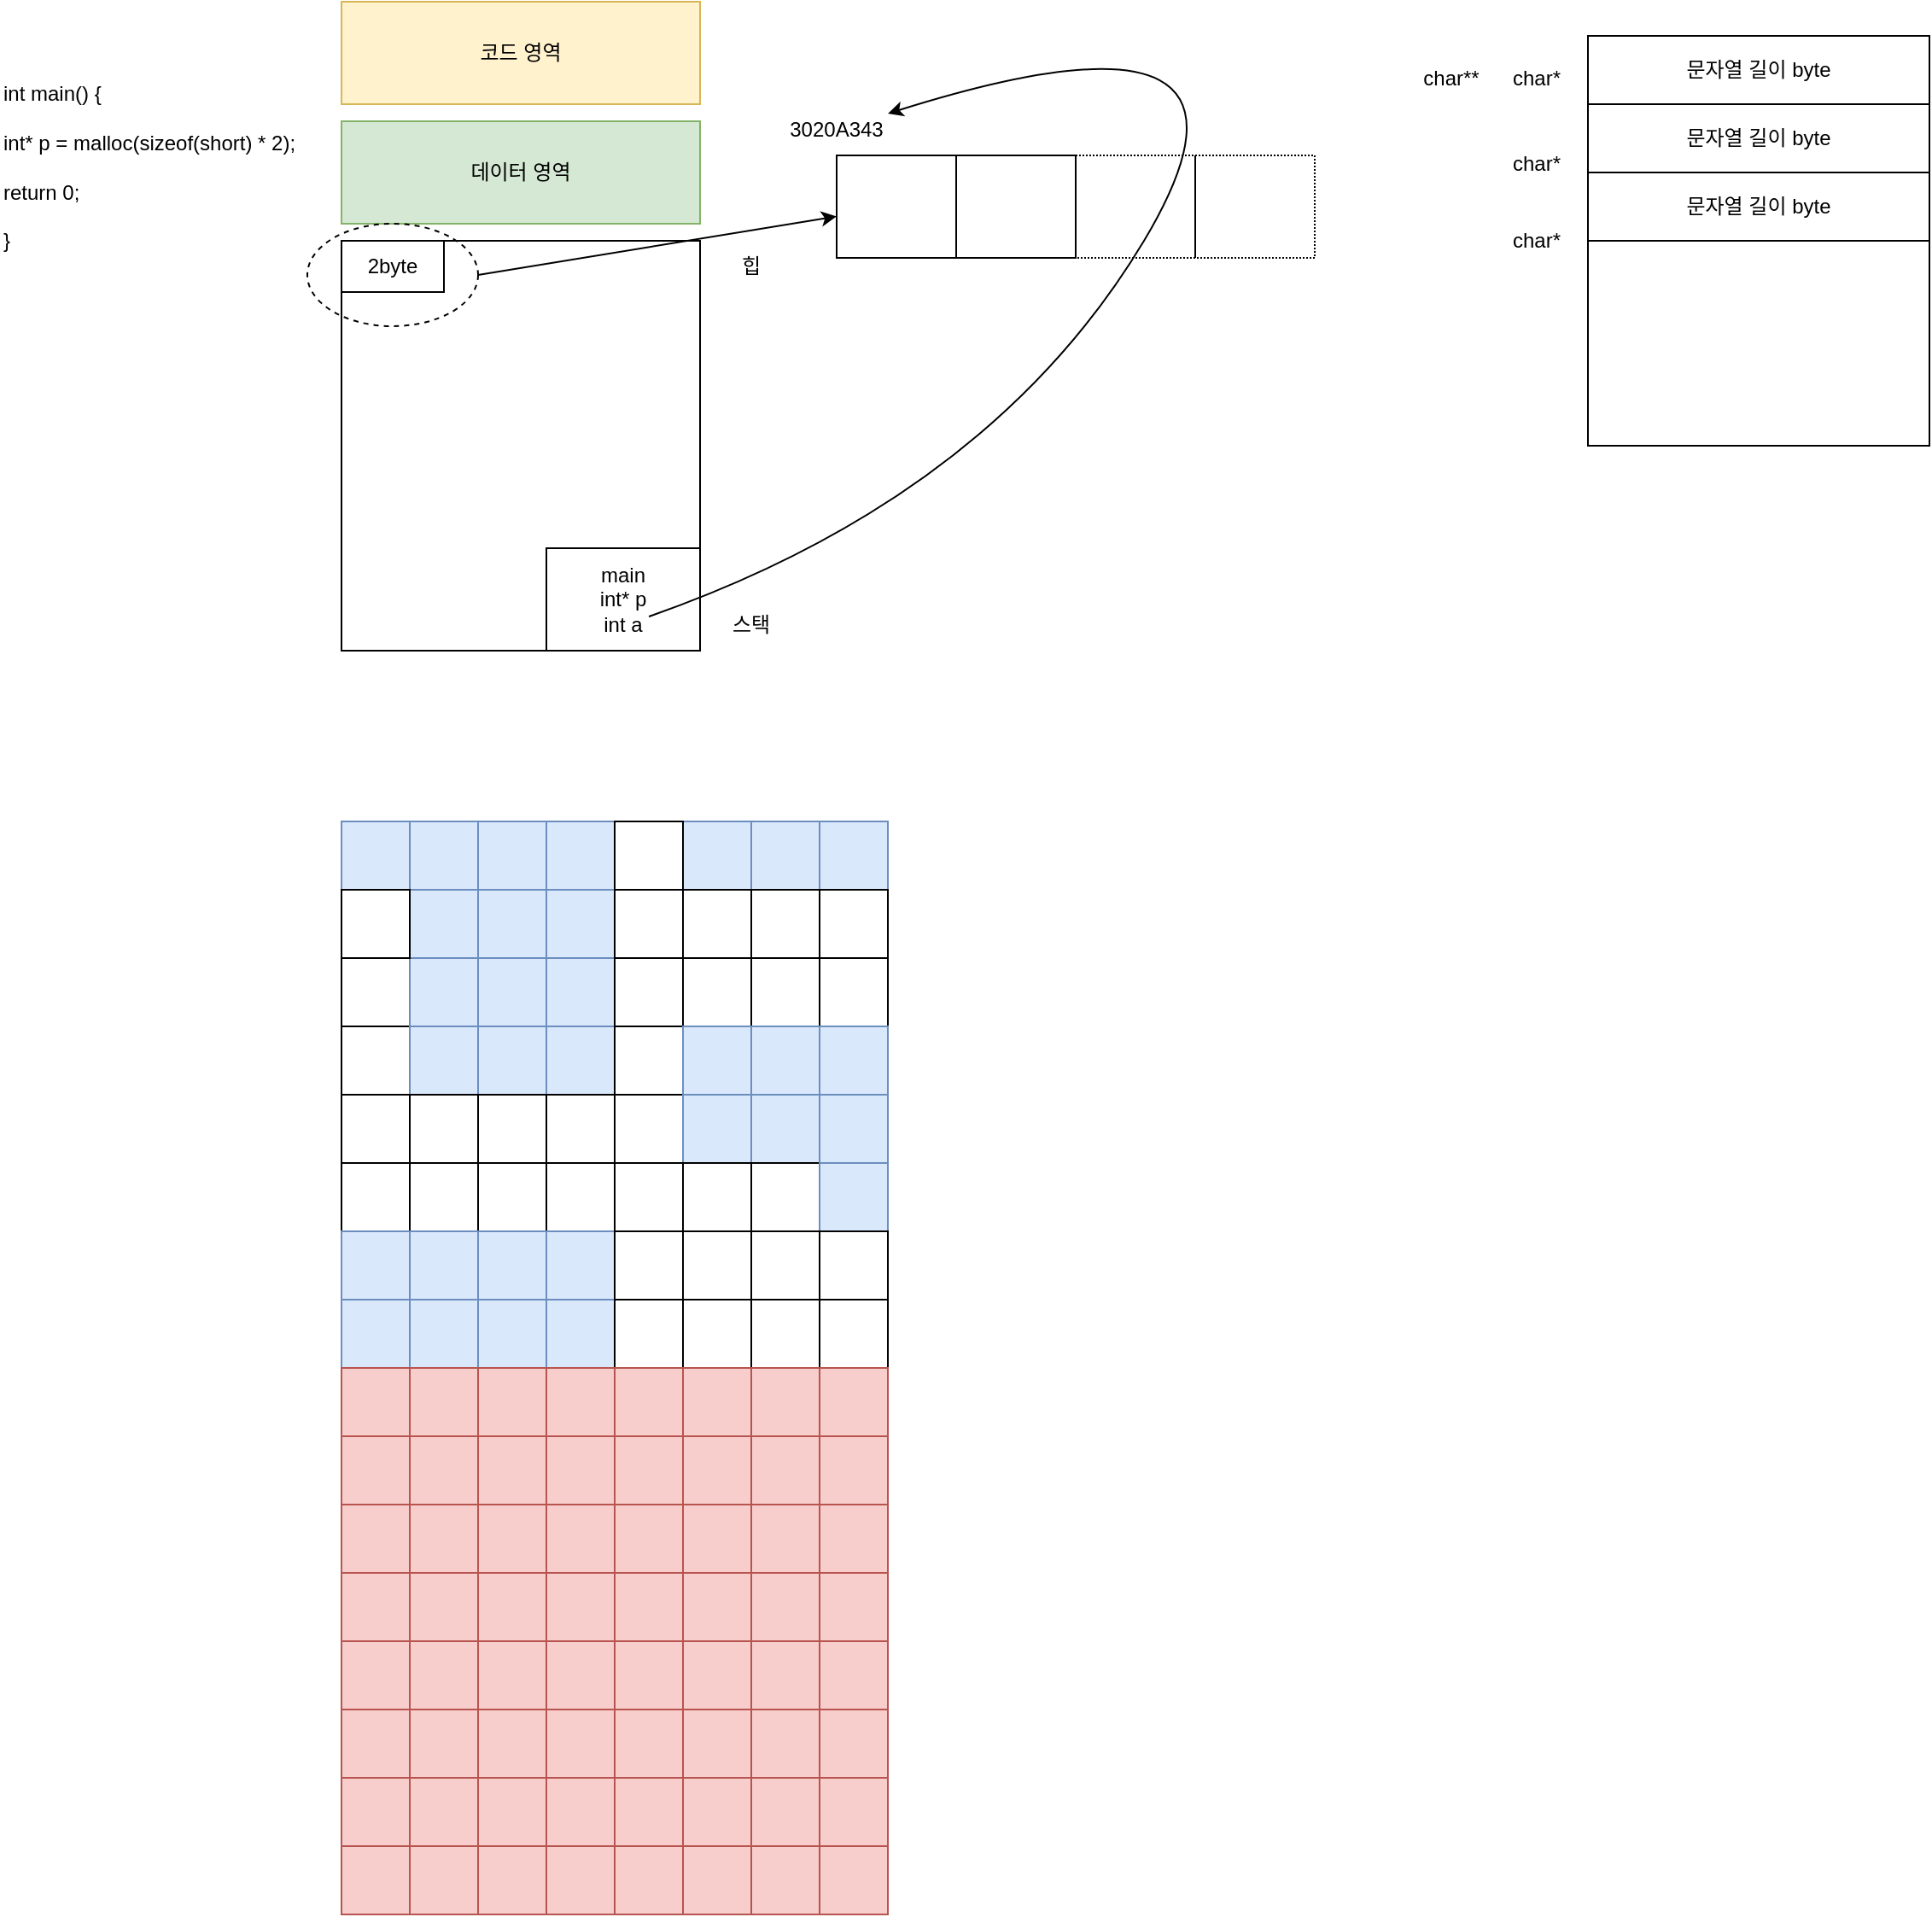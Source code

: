 <mxfile version="17.4.0" type="device"><diagram id="VtTB5PNI6hW6LhlykPAo" name="Page-1"><mxGraphModel dx="1955" dy="1170" grid="1" gridSize="10" guides="1" tooltips="1" connect="1" arrows="1" fold="1" page="1" pageScale="1" pageWidth="827" pageHeight="1169" math="0" shadow="0"><root><mxCell id="0"/><mxCell id="1" parent="0"/><mxCell id="liPXz1cw1CpVDSmOjjCp-2" value="" style="rounded=0;whiteSpace=wrap;html=1;" vertex="1" parent="1"><mxGeometry x="970" y="60" width="200" height="240" as="geometry"/></mxCell><mxCell id="liPXz1cw1CpVDSmOjjCp-14" value="문자열 길이 byte" style="rounded=0;whiteSpace=wrap;html=1;" vertex="1" parent="1"><mxGeometry x="970" y="100" width="200" height="40" as="geometry"/></mxCell><mxCell id="hxS5T9IgoJQqfg9opOa7-1" value="" style="rounded=0;whiteSpace=wrap;html=1;" parent="1" vertex="1"><mxGeometry x="240" y="180" width="210" height="240" as="geometry"/></mxCell><mxCell id="hxS5T9IgoJQqfg9opOa7-2" value="int main() {&lt;br&gt;&lt;br&gt;int* p = malloc(sizeof(short) * 2);&lt;br&gt;&lt;br&gt;return 0;&lt;br&gt;&lt;br&gt;}" style="text;whiteSpace=wrap;html=1;" parent="1" vertex="1"><mxGeometry x="40" y="80" width="180" height="130" as="geometry"/></mxCell><mxCell id="hxS5T9IgoJQqfg9opOa7-4" value="데이터 영역" style="rounded=0;whiteSpace=wrap;html=1;fillColor=#d5e8d4;strokeColor=#82b366;" parent="1" vertex="1"><mxGeometry x="240" y="110" width="210" height="60" as="geometry"/></mxCell><mxCell id="hxS5T9IgoJQqfg9opOa7-5" value="코드 영역" style="rounded=0;whiteSpace=wrap;html=1;fillColor=#fff2cc;strokeColor=#d6b656;" parent="1" vertex="1"><mxGeometry x="240" y="40" width="210" height="60" as="geometry"/></mxCell><mxCell id="hxS5T9IgoJQqfg9opOa7-6" value="스택" style="text;html=1;strokeColor=none;fillColor=none;align=center;verticalAlign=middle;whiteSpace=wrap;rounded=0;" parent="1" vertex="1"><mxGeometry x="450" y="390" width="60" height="30" as="geometry"/></mxCell><mxCell id="hxS5T9IgoJQqfg9opOa7-7" value="힙" style="text;html=1;strokeColor=none;fillColor=none;align=center;verticalAlign=middle;whiteSpace=wrap;rounded=0;" parent="1" vertex="1"><mxGeometry x="450" y="180" width="60" height="30" as="geometry"/></mxCell><mxCell id="hxS5T9IgoJQqfg9opOa7-8" value="main&lt;br&gt;int* p&lt;br&gt;int a" style="rounded=0;whiteSpace=wrap;html=1;" parent="1" vertex="1"><mxGeometry x="360" y="360" width="90" height="60" as="geometry"/></mxCell><mxCell id="hxS5T9IgoJQqfg9opOa7-10" value="2byte" style="rounded=0;whiteSpace=wrap;html=1;" parent="1" vertex="1"><mxGeometry x="240" y="180" width="60" height="30" as="geometry"/></mxCell><mxCell id="hxS5T9IgoJQqfg9opOa7-12" value="" style="ellipse;whiteSpace=wrap;html=1;fillColor=none;dashed=1;" parent="1" vertex="1"><mxGeometry x="220" y="170" width="100" height="60" as="geometry"/></mxCell><mxCell id="hxS5T9IgoJQqfg9opOa7-13" value="" style="endArrow=classic;html=1;rounded=0;exitX=1;exitY=0.5;exitDx=0;exitDy=0;" parent="1" source="hxS5T9IgoJQqfg9opOa7-12" target="hxS5T9IgoJQqfg9opOa7-14" edge="1"><mxGeometry width="50" height="50" relative="1" as="geometry"><mxPoint x="370" y="300" as="sourcePoint"/><mxPoint x="580" y="160" as="targetPoint"/></mxGeometry></mxCell><mxCell id="hxS5T9IgoJQqfg9opOa7-14" value="" style="rounded=0;whiteSpace=wrap;html=1;fillColor=none;" parent="1" vertex="1"><mxGeometry x="530" y="130" width="70" height="60" as="geometry"/></mxCell><mxCell id="hxS5T9IgoJQqfg9opOa7-15" value="" style="rounded=0;whiteSpace=wrap;html=1;fillColor=none;" parent="1" vertex="1"><mxGeometry x="600" y="130" width="70" height="60" as="geometry"/></mxCell><mxCell id="hxS5T9IgoJQqfg9opOa7-18" value="3020A343" style="text;html=1;strokeColor=none;fillColor=none;align=center;verticalAlign=middle;whiteSpace=wrap;rounded=0;" parent="1" vertex="1"><mxGeometry x="500" y="100" width="60" height="30" as="geometry"/></mxCell><mxCell id="hxS5T9IgoJQqfg9opOa7-20" value="" style="curved=1;endArrow=classic;html=1;rounded=0;exitX=0.667;exitY=0.667;exitDx=0;exitDy=0;exitPerimeter=0;" parent="1" source="hxS5T9IgoJQqfg9opOa7-8" target="hxS5T9IgoJQqfg9opOa7-18" edge="1"><mxGeometry width="50" height="50" relative="1" as="geometry"><mxPoint x="400" y="320" as="sourcePoint"/><mxPoint x="450" y="270" as="targetPoint"/><Array as="points"><mxPoint x="620" y="330"/><mxPoint x="800" y="30"/></Array></mxGeometry></mxCell><mxCell id="hxS5T9IgoJQqfg9opOa7-22" value="" style="rounded=0;whiteSpace=wrap;html=1;fillColor=none;dashed=1;dashPattern=1 1;" parent="1" vertex="1"><mxGeometry x="670" y="130" width="70" height="60" as="geometry"/></mxCell><mxCell id="hxS5T9IgoJQqfg9opOa7-23" value="" style="rounded=0;whiteSpace=wrap;html=1;fillColor=none;dashed=1;dashPattern=1 1;" parent="1" vertex="1"><mxGeometry x="740" y="130" width="70" height="60" as="geometry"/></mxCell><mxCell id="hxS5T9IgoJQqfg9opOa7-24" value="" style="rounded=0;whiteSpace=wrap;html=1;fillColor=#dae8fc;strokeColor=#6c8ebf;" parent="1" vertex="1"><mxGeometry x="240" y="520" width="40" height="40" as="geometry"/></mxCell><mxCell id="hxS5T9IgoJQqfg9opOa7-25" value="" style="rounded=0;whiteSpace=wrap;html=1;fillColor=#dae8fc;strokeColor=#6c8ebf;" parent="1" vertex="1"><mxGeometry x="280" y="520" width="40" height="40" as="geometry"/></mxCell><mxCell id="hxS5T9IgoJQqfg9opOa7-26" value="" style="rounded=0;whiteSpace=wrap;html=1;fillColor=#dae8fc;strokeColor=#6c8ebf;" parent="1" vertex="1"><mxGeometry x="320" y="520" width="40" height="40" as="geometry"/></mxCell><mxCell id="hxS5T9IgoJQqfg9opOa7-27" value="" style="rounded=0;whiteSpace=wrap;html=1;fillColor=#dae8fc;strokeColor=#6c8ebf;" parent="1" vertex="1"><mxGeometry x="360" y="520" width="40" height="40" as="geometry"/></mxCell><mxCell id="hxS5T9IgoJQqfg9opOa7-28" value="" style="rounded=0;whiteSpace=wrap;html=1;" parent="1" vertex="1"><mxGeometry x="400" y="520" width="40" height="40" as="geometry"/></mxCell><mxCell id="hxS5T9IgoJQqfg9opOa7-29" value="" style="rounded=0;whiteSpace=wrap;html=1;fillColor=#dae8fc;strokeColor=#6c8ebf;" parent="1" vertex="1"><mxGeometry x="440" y="520" width="40" height="40" as="geometry"/></mxCell><mxCell id="hxS5T9IgoJQqfg9opOa7-30" value="" style="rounded=0;whiteSpace=wrap;html=1;fillColor=#dae8fc;strokeColor=#6c8ebf;" parent="1" vertex="1"><mxGeometry x="480" y="520" width="40" height="40" as="geometry"/></mxCell><mxCell id="hxS5T9IgoJQqfg9opOa7-31" value="" style="rounded=0;whiteSpace=wrap;html=1;fillColor=#dae8fc;strokeColor=#6c8ebf;" parent="1" vertex="1"><mxGeometry x="520" y="520" width="40" height="40" as="geometry"/></mxCell><mxCell id="hxS5T9IgoJQqfg9opOa7-32" value="" style="rounded=0;whiteSpace=wrap;html=1;fillColor=none;" parent="1" vertex="1"><mxGeometry x="240" y="560" width="40" height="40" as="geometry"/></mxCell><mxCell id="hxS5T9IgoJQqfg9opOa7-33" value="" style="rounded=0;whiteSpace=wrap;html=1;fillColor=#dae8fc;strokeColor=#6c8ebf;" parent="1" vertex="1"><mxGeometry x="280" y="560" width="40" height="40" as="geometry"/></mxCell><mxCell id="hxS5T9IgoJQqfg9opOa7-34" value="" style="rounded=0;whiteSpace=wrap;html=1;fillColor=#dae8fc;strokeColor=#6c8ebf;" parent="1" vertex="1"><mxGeometry x="320" y="560" width="40" height="40" as="geometry"/></mxCell><mxCell id="hxS5T9IgoJQqfg9opOa7-35" value="" style="rounded=0;whiteSpace=wrap;html=1;fillColor=#dae8fc;strokeColor=#6c8ebf;" parent="1" vertex="1"><mxGeometry x="360" y="560" width="40" height="40" as="geometry"/></mxCell><mxCell id="hxS5T9IgoJQqfg9opOa7-36" value="" style="rounded=0;whiteSpace=wrap;html=1;fillColor=none;" parent="1" vertex="1"><mxGeometry x="400" y="560" width="40" height="40" as="geometry"/></mxCell><mxCell id="hxS5T9IgoJQqfg9opOa7-37" value="" style="rounded=0;whiteSpace=wrap;html=1;fillColor=none;" parent="1" vertex="1"><mxGeometry x="440" y="560" width="40" height="40" as="geometry"/></mxCell><mxCell id="hxS5T9IgoJQqfg9opOa7-38" value="" style="rounded=0;whiteSpace=wrap;html=1;fillColor=none;" parent="1" vertex="1"><mxGeometry x="480" y="560" width="40" height="40" as="geometry"/></mxCell><mxCell id="hxS5T9IgoJQqfg9opOa7-39" value="" style="rounded=0;whiteSpace=wrap;html=1;fillColor=none;" parent="1" vertex="1"><mxGeometry x="520" y="560" width="40" height="40" as="geometry"/></mxCell><mxCell id="hxS5T9IgoJQqfg9opOa7-40" value="" style="rounded=0;whiteSpace=wrap;html=1;fillColor=none;" parent="1" vertex="1"><mxGeometry x="240" y="600" width="40" height="40" as="geometry"/></mxCell><mxCell id="hxS5T9IgoJQqfg9opOa7-41" value="" style="rounded=0;whiteSpace=wrap;html=1;fillColor=#dae8fc;strokeColor=#6c8ebf;" parent="1" vertex="1"><mxGeometry x="280" y="600" width="40" height="40" as="geometry"/></mxCell><mxCell id="hxS5T9IgoJQqfg9opOa7-42" value="" style="rounded=0;whiteSpace=wrap;html=1;fillColor=#dae8fc;strokeColor=#6c8ebf;" parent="1" vertex="1"><mxGeometry x="320" y="600" width="40" height="40" as="geometry"/></mxCell><mxCell id="hxS5T9IgoJQqfg9opOa7-43" value="" style="rounded=0;whiteSpace=wrap;html=1;fillColor=#dae8fc;strokeColor=#6c8ebf;" parent="1" vertex="1"><mxGeometry x="360" y="600" width="40" height="40" as="geometry"/></mxCell><mxCell id="hxS5T9IgoJQqfg9opOa7-44" value="" style="rounded=0;whiteSpace=wrap;html=1;fillColor=none;" parent="1" vertex="1"><mxGeometry x="400" y="600" width="40" height="40" as="geometry"/></mxCell><mxCell id="hxS5T9IgoJQqfg9opOa7-45" value="" style="rounded=0;whiteSpace=wrap;html=1;fillColor=none;" parent="1" vertex="1"><mxGeometry x="440" y="600" width="40" height="40" as="geometry"/></mxCell><mxCell id="hxS5T9IgoJQqfg9opOa7-46" value="" style="rounded=0;whiteSpace=wrap;html=1;fillColor=none;" parent="1" vertex="1"><mxGeometry x="480" y="600" width="40" height="40" as="geometry"/></mxCell><mxCell id="hxS5T9IgoJQqfg9opOa7-47" value="" style="rounded=0;whiteSpace=wrap;html=1;fillColor=none;" parent="1" vertex="1"><mxGeometry x="520" y="600" width="40" height="40" as="geometry"/></mxCell><mxCell id="hxS5T9IgoJQqfg9opOa7-48" value="" style="rounded=0;whiteSpace=wrap;html=1;fillColor=none;" parent="1" vertex="1"><mxGeometry x="240" y="640" width="40" height="40" as="geometry"/></mxCell><mxCell id="hxS5T9IgoJQqfg9opOa7-49" value="" style="rounded=0;whiteSpace=wrap;html=1;fillColor=#dae8fc;strokeColor=#6c8ebf;" parent="1" vertex="1"><mxGeometry x="280" y="640" width="40" height="40" as="geometry"/></mxCell><mxCell id="hxS5T9IgoJQqfg9opOa7-50" value="" style="rounded=0;whiteSpace=wrap;html=1;fillColor=#dae8fc;strokeColor=#6c8ebf;" parent="1" vertex="1"><mxGeometry x="320" y="640" width="40" height="40" as="geometry"/></mxCell><mxCell id="hxS5T9IgoJQqfg9opOa7-51" value="" style="rounded=0;whiteSpace=wrap;html=1;fillColor=#dae8fc;strokeColor=#6c8ebf;" parent="1" vertex="1"><mxGeometry x="360" y="640" width="40" height="40" as="geometry"/></mxCell><mxCell id="hxS5T9IgoJQqfg9opOa7-52" value="" style="rounded=0;whiteSpace=wrap;html=1;fillColor=none;" parent="1" vertex="1"><mxGeometry x="400" y="640" width="40" height="40" as="geometry"/></mxCell><mxCell id="hxS5T9IgoJQqfg9opOa7-53" value="" style="rounded=0;whiteSpace=wrap;html=1;fillColor=#dae8fc;strokeColor=#6c8ebf;" parent="1" vertex="1"><mxGeometry x="440" y="640" width="40" height="40" as="geometry"/></mxCell><mxCell id="hxS5T9IgoJQqfg9opOa7-54" value="" style="rounded=0;whiteSpace=wrap;html=1;fillColor=#dae8fc;strokeColor=#6c8ebf;" parent="1" vertex="1"><mxGeometry x="480" y="640" width="40" height="40" as="geometry"/></mxCell><mxCell id="hxS5T9IgoJQqfg9opOa7-55" value="" style="rounded=0;whiteSpace=wrap;html=1;fillColor=#dae8fc;strokeColor=#6c8ebf;" parent="1" vertex="1"><mxGeometry x="520" y="640" width="40" height="40" as="geometry"/></mxCell><mxCell id="hxS5T9IgoJQqfg9opOa7-56" value="" style="rounded=0;whiteSpace=wrap;html=1;fillColor=none;" parent="1" vertex="1"><mxGeometry x="240" y="680" width="40" height="40" as="geometry"/></mxCell><mxCell id="hxS5T9IgoJQqfg9opOa7-57" value="" style="rounded=0;whiteSpace=wrap;html=1;fillColor=none;" parent="1" vertex="1"><mxGeometry x="280" y="680" width="40" height="40" as="geometry"/></mxCell><mxCell id="hxS5T9IgoJQqfg9opOa7-58" value="" style="rounded=0;whiteSpace=wrap;html=1;fillColor=none;" parent="1" vertex="1"><mxGeometry x="320" y="680" width="40" height="40" as="geometry"/></mxCell><mxCell id="hxS5T9IgoJQqfg9opOa7-59" value="" style="rounded=0;whiteSpace=wrap;html=1;fillColor=none;" parent="1" vertex="1"><mxGeometry x="360" y="680" width="40" height="40" as="geometry"/></mxCell><mxCell id="hxS5T9IgoJQqfg9opOa7-60" value="" style="rounded=0;whiteSpace=wrap;html=1;fillColor=none;" parent="1" vertex="1"><mxGeometry x="400" y="680" width="40" height="40" as="geometry"/></mxCell><mxCell id="hxS5T9IgoJQqfg9opOa7-61" value="" style="rounded=0;whiteSpace=wrap;html=1;fillColor=#dae8fc;strokeColor=#6c8ebf;" parent="1" vertex="1"><mxGeometry x="440" y="680" width="40" height="40" as="geometry"/></mxCell><mxCell id="hxS5T9IgoJQqfg9opOa7-62" value="" style="rounded=0;whiteSpace=wrap;html=1;fillColor=#dae8fc;strokeColor=#6c8ebf;" parent="1" vertex="1"><mxGeometry x="480" y="680" width="40" height="40" as="geometry"/></mxCell><mxCell id="hxS5T9IgoJQqfg9opOa7-63" value="" style="rounded=0;whiteSpace=wrap;html=1;fillColor=#dae8fc;strokeColor=#6c8ebf;" parent="1" vertex="1"><mxGeometry x="520" y="680" width="40" height="40" as="geometry"/></mxCell><mxCell id="hxS5T9IgoJQqfg9opOa7-64" value="" style="rounded=0;whiteSpace=wrap;html=1;fillColor=none;" parent="1" vertex="1"><mxGeometry x="240" y="720" width="40" height="40" as="geometry"/></mxCell><mxCell id="hxS5T9IgoJQqfg9opOa7-65" value="" style="rounded=0;whiteSpace=wrap;html=1;fillColor=none;" parent="1" vertex="1"><mxGeometry x="280" y="720" width="40" height="40" as="geometry"/></mxCell><mxCell id="hxS5T9IgoJQqfg9opOa7-66" value="" style="rounded=0;whiteSpace=wrap;html=1;fillColor=none;" parent="1" vertex="1"><mxGeometry x="320" y="720" width="40" height="40" as="geometry"/></mxCell><mxCell id="hxS5T9IgoJQqfg9opOa7-67" value="" style="rounded=0;whiteSpace=wrap;html=1;fillColor=none;" parent="1" vertex="1"><mxGeometry x="360" y="720" width="40" height="40" as="geometry"/></mxCell><mxCell id="hxS5T9IgoJQqfg9opOa7-68" value="" style="rounded=0;whiteSpace=wrap;html=1;fillColor=none;" parent="1" vertex="1"><mxGeometry x="400" y="720" width="40" height="40" as="geometry"/></mxCell><mxCell id="hxS5T9IgoJQqfg9opOa7-69" value="" style="rounded=0;whiteSpace=wrap;html=1;fillColor=none;" parent="1" vertex="1"><mxGeometry x="440" y="720" width="40" height="40" as="geometry"/></mxCell><mxCell id="hxS5T9IgoJQqfg9opOa7-70" value="" style="rounded=0;whiteSpace=wrap;html=1;fillColor=none;" parent="1" vertex="1"><mxGeometry x="480" y="720" width="40" height="40" as="geometry"/></mxCell><mxCell id="hxS5T9IgoJQqfg9opOa7-71" value="" style="rounded=0;whiteSpace=wrap;html=1;fillColor=#dae8fc;strokeColor=#6c8ebf;" parent="1" vertex="1"><mxGeometry x="520" y="720" width="40" height="40" as="geometry"/></mxCell><mxCell id="hxS5T9IgoJQqfg9opOa7-72" value="" style="rounded=0;whiteSpace=wrap;html=1;fillColor=#dae8fc;strokeColor=#6c8ebf;" parent="1" vertex="1"><mxGeometry x="240" y="760" width="40" height="40" as="geometry"/></mxCell><mxCell id="hxS5T9IgoJQqfg9opOa7-73" value="" style="rounded=0;whiteSpace=wrap;html=1;fillColor=#dae8fc;strokeColor=#6c8ebf;" parent="1" vertex="1"><mxGeometry x="280" y="760" width="40" height="40" as="geometry"/></mxCell><mxCell id="hxS5T9IgoJQqfg9opOa7-74" value="" style="rounded=0;whiteSpace=wrap;html=1;fillColor=#dae8fc;strokeColor=#6c8ebf;" parent="1" vertex="1"><mxGeometry x="320" y="760" width="40" height="40" as="geometry"/></mxCell><mxCell id="hxS5T9IgoJQqfg9opOa7-75" value="" style="rounded=0;whiteSpace=wrap;html=1;fillColor=#dae8fc;strokeColor=#6c8ebf;" parent="1" vertex="1"><mxGeometry x="360" y="760" width="40" height="40" as="geometry"/></mxCell><mxCell id="hxS5T9IgoJQqfg9opOa7-76" value="" style="rounded=0;whiteSpace=wrap;html=1;fillColor=none;" parent="1" vertex="1"><mxGeometry x="400" y="760" width="40" height="40" as="geometry"/></mxCell><mxCell id="hxS5T9IgoJQqfg9opOa7-77" value="" style="rounded=0;whiteSpace=wrap;html=1;fillColor=none;" parent="1" vertex="1"><mxGeometry x="440" y="760" width="40" height="40" as="geometry"/></mxCell><mxCell id="hxS5T9IgoJQqfg9opOa7-78" value="" style="rounded=0;whiteSpace=wrap;html=1;fillColor=none;" parent="1" vertex="1"><mxGeometry x="480" y="760" width="40" height="40" as="geometry"/></mxCell><mxCell id="hxS5T9IgoJQqfg9opOa7-79" value="" style="rounded=0;whiteSpace=wrap;html=1;fillColor=none;" parent="1" vertex="1"><mxGeometry x="520" y="760" width="40" height="40" as="geometry"/></mxCell><mxCell id="hxS5T9IgoJQqfg9opOa7-80" value="" style="rounded=0;whiteSpace=wrap;html=1;fillColor=#dae8fc;strokeColor=#6c8ebf;" parent="1" vertex="1"><mxGeometry x="240" y="800" width="40" height="40" as="geometry"/></mxCell><mxCell id="hxS5T9IgoJQqfg9opOa7-81" value="" style="rounded=0;whiteSpace=wrap;html=1;fillColor=#dae8fc;strokeColor=#6c8ebf;" parent="1" vertex="1"><mxGeometry x="280" y="800" width="40" height="40" as="geometry"/></mxCell><mxCell id="hxS5T9IgoJQqfg9opOa7-82" value="" style="rounded=0;whiteSpace=wrap;html=1;fillColor=#dae8fc;strokeColor=#6c8ebf;" parent="1" vertex="1"><mxGeometry x="320" y="800" width="40" height="40" as="geometry"/></mxCell><mxCell id="hxS5T9IgoJQqfg9opOa7-83" value="" style="rounded=0;whiteSpace=wrap;html=1;fillColor=#dae8fc;strokeColor=#6c8ebf;" parent="1" vertex="1"><mxGeometry x="360" y="800" width="40" height="40" as="geometry"/></mxCell><mxCell id="hxS5T9IgoJQqfg9opOa7-84" value="" style="rounded=0;whiteSpace=wrap;html=1;fillColor=none;" parent="1" vertex="1"><mxGeometry x="400" y="800" width="40" height="40" as="geometry"/></mxCell><mxCell id="hxS5T9IgoJQqfg9opOa7-85" value="" style="rounded=0;whiteSpace=wrap;html=1;fillColor=none;" parent="1" vertex="1"><mxGeometry x="440" y="800" width="40" height="40" as="geometry"/></mxCell><mxCell id="hxS5T9IgoJQqfg9opOa7-86" value="" style="rounded=0;whiteSpace=wrap;html=1;fillColor=none;" parent="1" vertex="1"><mxGeometry x="480" y="800" width="40" height="40" as="geometry"/></mxCell><mxCell id="hxS5T9IgoJQqfg9opOa7-87" value="" style="rounded=0;whiteSpace=wrap;html=1;fillColor=none;" parent="1" vertex="1"><mxGeometry x="520" y="800" width="40" height="40" as="geometry"/></mxCell><mxCell id="hxS5T9IgoJQqfg9opOa7-88" value="" style="rounded=0;whiteSpace=wrap;html=1;fillColor=#f8cecc;strokeColor=#b85450;" parent="1" vertex="1"><mxGeometry x="240" y="840" width="40" height="40" as="geometry"/></mxCell><mxCell id="hxS5T9IgoJQqfg9opOa7-89" value="" style="rounded=0;whiteSpace=wrap;html=1;fillColor=#f8cecc;strokeColor=#b85450;" parent="1" vertex="1"><mxGeometry x="280" y="840" width="40" height="40" as="geometry"/></mxCell><mxCell id="hxS5T9IgoJQqfg9opOa7-90" value="" style="rounded=0;whiteSpace=wrap;html=1;fillColor=#f8cecc;strokeColor=#b85450;" parent="1" vertex="1"><mxGeometry x="320" y="840" width="40" height="40" as="geometry"/></mxCell><mxCell id="hxS5T9IgoJQqfg9opOa7-91" value="" style="rounded=0;whiteSpace=wrap;html=1;fillColor=#f8cecc;strokeColor=#b85450;" parent="1" vertex="1"><mxGeometry x="360" y="840" width="40" height="40" as="geometry"/></mxCell><mxCell id="hxS5T9IgoJQqfg9opOa7-92" value="" style="rounded=0;whiteSpace=wrap;html=1;fillColor=#f8cecc;strokeColor=#b85450;" parent="1" vertex="1"><mxGeometry x="400" y="840" width="40" height="40" as="geometry"/></mxCell><mxCell id="hxS5T9IgoJQqfg9opOa7-93" value="" style="rounded=0;whiteSpace=wrap;html=1;fillColor=#f8cecc;strokeColor=#b85450;" parent="1" vertex="1"><mxGeometry x="440" y="840" width="40" height="40" as="geometry"/></mxCell><mxCell id="hxS5T9IgoJQqfg9opOa7-94" value="" style="rounded=0;whiteSpace=wrap;html=1;fillColor=#f8cecc;strokeColor=#b85450;" parent="1" vertex="1"><mxGeometry x="480" y="840" width="40" height="40" as="geometry"/></mxCell><mxCell id="hxS5T9IgoJQqfg9opOa7-95" value="" style="rounded=0;whiteSpace=wrap;html=1;fillColor=#f8cecc;strokeColor=#b85450;" parent="1" vertex="1"><mxGeometry x="520" y="840" width="40" height="40" as="geometry"/></mxCell><mxCell id="hxS5T9IgoJQqfg9opOa7-96" value="" style="rounded=0;whiteSpace=wrap;html=1;fillColor=#f8cecc;strokeColor=#b85450;" parent="1" vertex="1"><mxGeometry x="240" y="880" width="40" height="40" as="geometry"/></mxCell><mxCell id="hxS5T9IgoJQqfg9opOa7-97" value="" style="rounded=0;whiteSpace=wrap;html=1;fillColor=#f8cecc;strokeColor=#b85450;" parent="1" vertex="1"><mxGeometry x="280" y="880" width="40" height="40" as="geometry"/></mxCell><mxCell id="hxS5T9IgoJQqfg9opOa7-98" value="" style="rounded=0;whiteSpace=wrap;html=1;fillColor=#f8cecc;strokeColor=#b85450;" parent="1" vertex="1"><mxGeometry x="320" y="880" width="40" height="40" as="geometry"/></mxCell><mxCell id="hxS5T9IgoJQqfg9opOa7-99" value="" style="rounded=0;whiteSpace=wrap;html=1;fillColor=#f8cecc;strokeColor=#b85450;" parent="1" vertex="1"><mxGeometry x="360" y="880" width="40" height="40" as="geometry"/></mxCell><mxCell id="hxS5T9IgoJQqfg9opOa7-100" value="" style="rounded=0;whiteSpace=wrap;html=1;fillColor=#f8cecc;strokeColor=#b85450;" parent="1" vertex="1"><mxGeometry x="400" y="880" width="40" height="40" as="geometry"/></mxCell><mxCell id="hxS5T9IgoJQqfg9opOa7-101" value="" style="rounded=0;whiteSpace=wrap;html=1;fillColor=#f8cecc;strokeColor=#b85450;" parent="1" vertex="1"><mxGeometry x="440" y="880" width="40" height="40" as="geometry"/></mxCell><mxCell id="hxS5T9IgoJQqfg9opOa7-102" value="" style="rounded=0;whiteSpace=wrap;html=1;fillColor=#f8cecc;strokeColor=#b85450;" parent="1" vertex="1"><mxGeometry x="480" y="880" width="40" height="40" as="geometry"/></mxCell><mxCell id="hxS5T9IgoJQqfg9opOa7-103" value="" style="rounded=0;whiteSpace=wrap;html=1;fillColor=#f8cecc;strokeColor=#b85450;" parent="1" vertex="1"><mxGeometry x="520" y="880" width="40" height="40" as="geometry"/></mxCell><mxCell id="hxS5T9IgoJQqfg9opOa7-104" value="" style="rounded=0;whiteSpace=wrap;html=1;fillColor=#f8cecc;strokeColor=#b85450;" parent="1" vertex="1"><mxGeometry x="240" y="920" width="40" height="40" as="geometry"/></mxCell><mxCell id="hxS5T9IgoJQqfg9opOa7-105" value="" style="rounded=0;whiteSpace=wrap;html=1;fillColor=#f8cecc;strokeColor=#b85450;" parent="1" vertex="1"><mxGeometry x="280" y="920" width="40" height="40" as="geometry"/></mxCell><mxCell id="hxS5T9IgoJQqfg9opOa7-106" value="" style="rounded=0;whiteSpace=wrap;html=1;fillColor=#f8cecc;strokeColor=#b85450;" parent="1" vertex="1"><mxGeometry x="320" y="920" width="40" height="40" as="geometry"/></mxCell><mxCell id="hxS5T9IgoJQqfg9opOa7-107" value="" style="rounded=0;whiteSpace=wrap;html=1;fillColor=#f8cecc;strokeColor=#b85450;" parent="1" vertex="1"><mxGeometry x="360" y="920" width="40" height="40" as="geometry"/></mxCell><mxCell id="hxS5T9IgoJQqfg9opOa7-108" value="" style="rounded=0;whiteSpace=wrap;html=1;fillColor=#f8cecc;strokeColor=#b85450;" parent="1" vertex="1"><mxGeometry x="400" y="920" width="40" height="40" as="geometry"/></mxCell><mxCell id="hxS5T9IgoJQqfg9opOa7-109" value="" style="rounded=0;whiteSpace=wrap;html=1;fillColor=#f8cecc;strokeColor=#b85450;" parent="1" vertex="1"><mxGeometry x="440" y="920" width="40" height="40" as="geometry"/></mxCell><mxCell id="hxS5T9IgoJQqfg9opOa7-110" value="" style="rounded=0;whiteSpace=wrap;html=1;fillColor=#f8cecc;strokeColor=#b85450;" parent="1" vertex="1"><mxGeometry x="480" y="920" width="40" height="40" as="geometry"/></mxCell><mxCell id="hxS5T9IgoJQqfg9opOa7-111" value="" style="rounded=0;whiteSpace=wrap;html=1;fillColor=#f8cecc;strokeColor=#b85450;" parent="1" vertex="1"><mxGeometry x="520" y="920" width="40" height="40" as="geometry"/></mxCell><mxCell id="hxS5T9IgoJQqfg9opOa7-112" value="" style="rounded=0;whiteSpace=wrap;html=1;fillColor=#f8cecc;strokeColor=#b85450;" parent="1" vertex="1"><mxGeometry x="240" y="960" width="40" height="40" as="geometry"/></mxCell><mxCell id="hxS5T9IgoJQqfg9opOa7-113" value="" style="rounded=0;whiteSpace=wrap;html=1;fillColor=#f8cecc;strokeColor=#b85450;" parent="1" vertex="1"><mxGeometry x="280" y="960" width="40" height="40" as="geometry"/></mxCell><mxCell id="hxS5T9IgoJQqfg9opOa7-114" value="" style="rounded=0;whiteSpace=wrap;html=1;fillColor=#f8cecc;strokeColor=#b85450;" parent="1" vertex="1"><mxGeometry x="320" y="960" width="40" height="40" as="geometry"/></mxCell><mxCell id="hxS5T9IgoJQqfg9opOa7-115" value="" style="rounded=0;whiteSpace=wrap;html=1;fillColor=#f8cecc;strokeColor=#b85450;" parent="1" vertex="1"><mxGeometry x="360" y="960" width="40" height="40" as="geometry"/></mxCell><mxCell id="hxS5T9IgoJQqfg9opOa7-116" value="" style="rounded=0;whiteSpace=wrap;html=1;fillColor=#f8cecc;strokeColor=#b85450;" parent="1" vertex="1"><mxGeometry x="400" y="960" width="40" height="40" as="geometry"/></mxCell><mxCell id="hxS5T9IgoJQqfg9opOa7-117" value="" style="rounded=0;whiteSpace=wrap;html=1;fillColor=#f8cecc;strokeColor=#b85450;" parent="1" vertex="1"><mxGeometry x="440" y="960" width="40" height="40" as="geometry"/></mxCell><mxCell id="hxS5T9IgoJQqfg9opOa7-118" value="" style="rounded=0;whiteSpace=wrap;html=1;fillColor=#f8cecc;strokeColor=#b85450;" parent="1" vertex="1"><mxGeometry x="480" y="960" width="40" height="40" as="geometry"/></mxCell><mxCell id="hxS5T9IgoJQqfg9opOa7-119" value="" style="rounded=0;whiteSpace=wrap;html=1;fillColor=#f8cecc;strokeColor=#b85450;" parent="1" vertex="1"><mxGeometry x="520" y="960" width="40" height="40" as="geometry"/></mxCell><mxCell id="hxS5T9IgoJQqfg9opOa7-120" value="" style="rounded=0;whiteSpace=wrap;html=1;fillColor=#f8cecc;strokeColor=#b85450;" parent="1" vertex="1"><mxGeometry x="240" y="1000" width="40" height="40" as="geometry"/></mxCell><mxCell id="hxS5T9IgoJQqfg9opOa7-121" value="" style="rounded=0;whiteSpace=wrap;html=1;fillColor=#f8cecc;strokeColor=#b85450;" parent="1" vertex="1"><mxGeometry x="280" y="1000" width="40" height="40" as="geometry"/></mxCell><mxCell id="hxS5T9IgoJQqfg9opOa7-122" value="" style="rounded=0;whiteSpace=wrap;html=1;fillColor=#f8cecc;strokeColor=#b85450;" parent="1" vertex="1"><mxGeometry x="320" y="1000" width="40" height="40" as="geometry"/></mxCell><mxCell id="hxS5T9IgoJQqfg9opOa7-123" value="" style="rounded=0;whiteSpace=wrap;html=1;fillColor=#f8cecc;strokeColor=#b85450;" parent="1" vertex="1"><mxGeometry x="360" y="1000" width="40" height="40" as="geometry"/></mxCell><mxCell id="hxS5T9IgoJQqfg9opOa7-124" value="" style="rounded=0;whiteSpace=wrap;html=1;fillColor=#f8cecc;strokeColor=#b85450;" parent="1" vertex="1"><mxGeometry x="400" y="1000" width="40" height="40" as="geometry"/></mxCell><mxCell id="hxS5T9IgoJQqfg9opOa7-125" value="" style="rounded=0;whiteSpace=wrap;html=1;fillColor=#f8cecc;strokeColor=#b85450;" parent="1" vertex="1"><mxGeometry x="440" y="1000" width="40" height="40" as="geometry"/></mxCell><mxCell id="hxS5T9IgoJQqfg9opOa7-126" value="" style="rounded=0;whiteSpace=wrap;html=1;fillColor=#f8cecc;strokeColor=#b85450;" parent="1" vertex="1"><mxGeometry x="480" y="1000" width="40" height="40" as="geometry"/></mxCell><mxCell id="hxS5T9IgoJQqfg9opOa7-127" value="" style="rounded=0;whiteSpace=wrap;html=1;fillColor=#f8cecc;strokeColor=#b85450;" parent="1" vertex="1"><mxGeometry x="520" y="1000" width="40" height="40" as="geometry"/></mxCell><mxCell id="hxS5T9IgoJQqfg9opOa7-128" value="" style="rounded=0;whiteSpace=wrap;html=1;fillColor=#f8cecc;strokeColor=#b85450;" parent="1" vertex="1"><mxGeometry x="240" y="1040" width="40" height="40" as="geometry"/></mxCell><mxCell id="hxS5T9IgoJQqfg9opOa7-129" value="" style="rounded=0;whiteSpace=wrap;html=1;fillColor=#f8cecc;strokeColor=#b85450;" parent="1" vertex="1"><mxGeometry x="280" y="1040" width="40" height="40" as="geometry"/></mxCell><mxCell id="hxS5T9IgoJQqfg9opOa7-130" value="" style="rounded=0;whiteSpace=wrap;html=1;fillColor=#f8cecc;strokeColor=#b85450;" parent="1" vertex="1"><mxGeometry x="320" y="1040" width="40" height="40" as="geometry"/></mxCell><mxCell id="hxS5T9IgoJQqfg9opOa7-131" value="" style="rounded=0;whiteSpace=wrap;html=1;fillColor=#f8cecc;strokeColor=#b85450;" parent="1" vertex="1"><mxGeometry x="360" y="1040" width="40" height="40" as="geometry"/></mxCell><mxCell id="hxS5T9IgoJQqfg9opOa7-132" value="" style="rounded=0;whiteSpace=wrap;html=1;fillColor=#f8cecc;strokeColor=#b85450;" parent="1" vertex="1"><mxGeometry x="400" y="1040" width="40" height="40" as="geometry"/></mxCell><mxCell id="hxS5T9IgoJQqfg9opOa7-133" value="" style="rounded=0;whiteSpace=wrap;html=1;fillColor=#f8cecc;strokeColor=#b85450;" parent="1" vertex="1"><mxGeometry x="440" y="1040" width="40" height="40" as="geometry"/></mxCell><mxCell id="hxS5T9IgoJQqfg9opOa7-134" value="" style="rounded=0;whiteSpace=wrap;html=1;fillColor=#f8cecc;strokeColor=#b85450;" parent="1" vertex="1"><mxGeometry x="480" y="1040" width="40" height="40" as="geometry"/></mxCell><mxCell id="hxS5T9IgoJQqfg9opOa7-135" value="" style="rounded=0;whiteSpace=wrap;html=1;fillColor=#f8cecc;strokeColor=#b85450;" parent="1" vertex="1"><mxGeometry x="520" y="1040" width="40" height="40" as="geometry"/></mxCell><mxCell id="hxS5T9IgoJQqfg9opOa7-136" value="" style="rounded=0;whiteSpace=wrap;html=1;fillColor=#f8cecc;strokeColor=#b85450;" parent="1" vertex="1"><mxGeometry x="240" y="1080" width="40" height="40" as="geometry"/></mxCell><mxCell id="hxS5T9IgoJQqfg9opOa7-137" value="" style="rounded=0;whiteSpace=wrap;html=1;fillColor=#f8cecc;strokeColor=#b85450;" parent="1" vertex="1"><mxGeometry x="280" y="1080" width="40" height="40" as="geometry"/></mxCell><mxCell id="hxS5T9IgoJQqfg9opOa7-138" value="" style="rounded=0;whiteSpace=wrap;html=1;fillColor=#f8cecc;strokeColor=#b85450;" parent="1" vertex="1"><mxGeometry x="320" y="1080" width="40" height="40" as="geometry"/></mxCell><mxCell id="hxS5T9IgoJQqfg9opOa7-139" value="" style="rounded=0;whiteSpace=wrap;html=1;fillColor=#f8cecc;strokeColor=#b85450;" parent="1" vertex="1"><mxGeometry x="360" y="1080" width="40" height="40" as="geometry"/></mxCell><mxCell id="hxS5T9IgoJQqfg9opOa7-140" value="" style="rounded=0;whiteSpace=wrap;html=1;fillColor=#f8cecc;strokeColor=#b85450;" parent="1" vertex="1"><mxGeometry x="400" y="1080" width="40" height="40" as="geometry"/></mxCell><mxCell id="hxS5T9IgoJQqfg9opOa7-141" value="" style="rounded=0;whiteSpace=wrap;html=1;fillColor=#f8cecc;strokeColor=#b85450;" parent="1" vertex="1"><mxGeometry x="440" y="1080" width="40" height="40" as="geometry"/></mxCell><mxCell id="hxS5T9IgoJQqfg9opOa7-142" value="" style="rounded=0;whiteSpace=wrap;html=1;fillColor=#f8cecc;strokeColor=#b85450;" parent="1" vertex="1"><mxGeometry x="480" y="1080" width="40" height="40" as="geometry"/></mxCell><mxCell id="hxS5T9IgoJQqfg9opOa7-143" value="" style="rounded=0;whiteSpace=wrap;html=1;fillColor=#f8cecc;strokeColor=#b85450;" parent="1" vertex="1"><mxGeometry x="520" y="1080" width="40" height="40" as="geometry"/></mxCell><mxCell id="hxS5T9IgoJQqfg9opOa7-144" value="" style="rounded=0;whiteSpace=wrap;html=1;fillColor=#f8cecc;strokeColor=#b85450;" parent="1" vertex="1"><mxGeometry x="240" y="1120" width="40" height="40" as="geometry"/></mxCell><mxCell id="hxS5T9IgoJQqfg9opOa7-145" value="" style="rounded=0;whiteSpace=wrap;html=1;fillColor=#f8cecc;strokeColor=#b85450;" parent="1" vertex="1"><mxGeometry x="280" y="1120" width="40" height="40" as="geometry"/></mxCell><mxCell id="hxS5T9IgoJQqfg9opOa7-146" value="" style="rounded=0;whiteSpace=wrap;html=1;fillColor=#f8cecc;strokeColor=#b85450;" parent="1" vertex="1"><mxGeometry x="320" y="1120" width="40" height="40" as="geometry"/></mxCell><mxCell id="hxS5T9IgoJQqfg9opOa7-147" value="" style="rounded=0;whiteSpace=wrap;html=1;fillColor=#f8cecc;strokeColor=#b85450;" parent="1" vertex="1"><mxGeometry x="360" y="1120" width="40" height="40" as="geometry"/></mxCell><mxCell id="hxS5T9IgoJQqfg9opOa7-148" value="" style="rounded=0;whiteSpace=wrap;html=1;fillColor=#f8cecc;strokeColor=#b85450;" parent="1" vertex="1"><mxGeometry x="400" y="1120" width="40" height="40" as="geometry"/></mxCell><mxCell id="hxS5T9IgoJQqfg9opOa7-149" value="" style="rounded=0;whiteSpace=wrap;html=1;fillColor=#f8cecc;strokeColor=#b85450;" parent="1" vertex="1"><mxGeometry x="440" y="1120" width="40" height="40" as="geometry"/></mxCell><mxCell id="hxS5T9IgoJQqfg9opOa7-150" value="" style="rounded=0;whiteSpace=wrap;html=1;fillColor=#f8cecc;strokeColor=#b85450;" parent="1" vertex="1"><mxGeometry x="480" y="1120" width="40" height="40" as="geometry"/></mxCell><mxCell id="hxS5T9IgoJQqfg9opOa7-151" value="" style="rounded=0;whiteSpace=wrap;html=1;fillColor=#f8cecc;strokeColor=#b85450;" parent="1" vertex="1"><mxGeometry x="520" y="1120" width="40" height="40" as="geometry"/></mxCell><mxCell id="hxS5T9IgoJQqfg9opOa7-152" value="" style="rounded=0;whiteSpace=wrap;html=1;" parent="1" vertex="1"><mxGeometry x="400" y="520" width="40" height="40" as="geometry"/></mxCell><mxCell id="hxS5T9IgoJQqfg9opOa7-153" value="" style="rounded=0;whiteSpace=wrap;html=1;fillColor=none;" parent="1" vertex="1"><mxGeometry x="240" y="560" width="40" height="40" as="geometry"/></mxCell><mxCell id="hxS5T9IgoJQqfg9opOa7-154" value="" style="rounded=0;whiteSpace=wrap;html=1;fillColor=none;" parent="1" vertex="1"><mxGeometry x="400" y="560" width="40" height="40" as="geometry"/></mxCell><mxCell id="hxS5T9IgoJQqfg9opOa7-155" value="" style="rounded=0;whiteSpace=wrap;html=1;fillColor=none;" parent="1" vertex="1"><mxGeometry x="440" y="560" width="40" height="40" as="geometry"/></mxCell><mxCell id="hxS5T9IgoJQqfg9opOa7-156" value="" style="rounded=0;whiteSpace=wrap;html=1;fillColor=none;" parent="1" vertex="1"><mxGeometry x="520" y="560" width="40" height="40" as="geometry"/></mxCell><mxCell id="hxS5T9IgoJQqfg9opOa7-157" value="" style="rounded=0;whiteSpace=wrap;html=1;fillColor=none;" parent="1" vertex="1"><mxGeometry x="480" y="560" width="40" height="40" as="geometry"/></mxCell><mxCell id="liPXz1cw1CpVDSmOjjCp-1" value="문자열 길이 byte" style="rounded=0;whiteSpace=wrap;html=1;" vertex="1" parent="1"><mxGeometry x="970" y="60" width="200" height="40" as="geometry"/></mxCell><mxCell id="liPXz1cw1CpVDSmOjjCp-6" value="char*" style="text;html=1;strokeColor=none;fillColor=none;align=center;verticalAlign=middle;whiteSpace=wrap;rounded=0;" vertex="1" parent="1"><mxGeometry x="910" y="70" width="60" height="30" as="geometry"/></mxCell><mxCell id="liPXz1cw1CpVDSmOjjCp-7" value="char**" style="text;html=1;strokeColor=none;fillColor=none;align=center;verticalAlign=middle;whiteSpace=wrap;rounded=0;" vertex="1" parent="1"><mxGeometry x="860" y="70" width="60" height="30" as="geometry"/></mxCell><mxCell id="liPXz1cw1CpVDSmOjjCp-8" value="char*" style="text;html=1;strokeColor=none;fillColor=none;align=center;verticalAlign=middle;whiteSpace=wrap;rounded=0;" vertex="1" parent="1"><mxGeometry x="910" y="120" width="60" height="30" as="geometry"/></mxCell><mxCell id="liPXz1cw1CpVDSmOjjCp-9" value="char*" style="text;html=1;strokeColor=none;fillColor=none;align=center;verticalAlign=middle;whiteSpace=wrap;rounded=0;" vertex="1" parent="1"><mxGeometry x="910" y="165" width="60" height="30" as="geometry"/></mxCell><mxCell id="liPXz1cw1CpVDSmOjjCp-18" value="문자열 길이 byte" style="rounded=0;whiteSpace=wrap;html=1;" vertex="1" parent="1"><mxGeometry x="970" y="140" width="200" height="40" as="geometry"/></mxCell></root></mxGraphModel></diagram></mxfile>